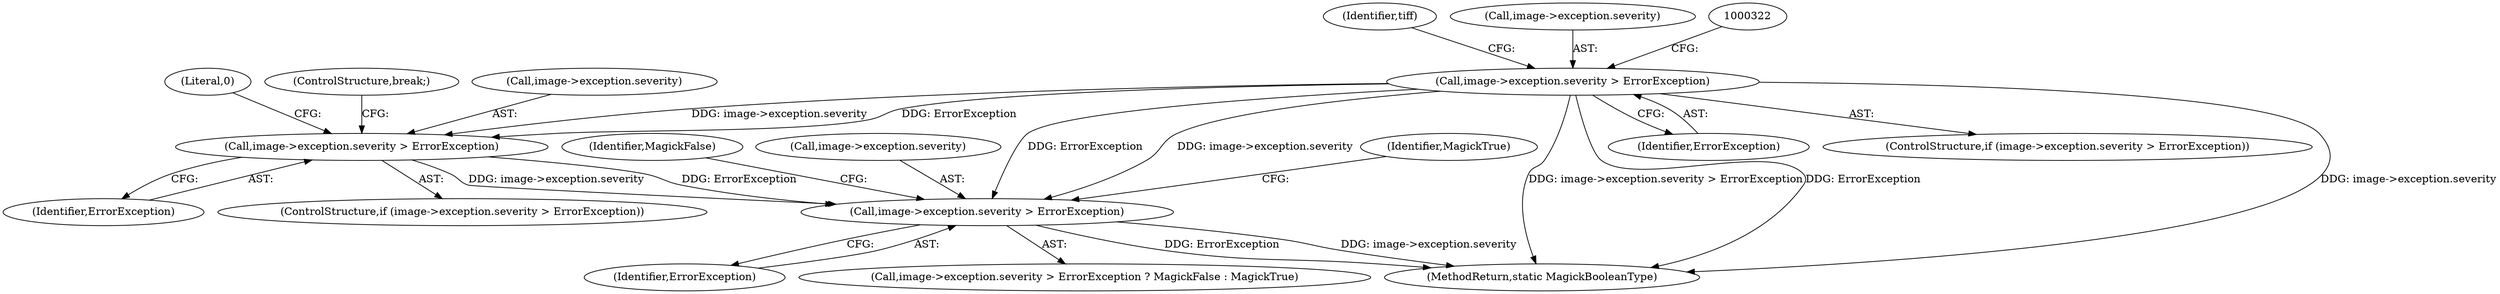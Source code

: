 digraph "0_ImageMagick6_3c53413eb544cc567309b4c86485eae43e956112@pointer" {
"1000309" [label="(Call,image->exception.severity > ErrorException)"];
"1002885" [label="(Call,image->exception.severity > ErrorException)"];
"1002939" [label="(Call,image->exception.severity > ErrorException)"];
"1002895" [label="(Literal,0)"];
"1000309" [label="(Call,image->exception.severity > ErrorException)"];
"1002947" [label="(Identifier,MagickTrue)"];
"1002948" [label="(MethodReturn,static MagickBooleanType)"];
"1002892" [label="(ControlStructure,break;)"];
"1000315" [label="(Identifier,ErrorException)"];
"1000318" [label="(Identifier,tiff)"];
"1002884" [label="(ControlStructure,if (image->exception.severity > ErrorException))"];
"1002945" [label="(Identifier,ErrorException)"];
"1002946" [label="(Identifier,MagickFalse)"];
"1002940" [label="(Call,image->exception.severity)"];
"1002891" [label="(Identifier,ErrorException)"];
"1002885" [label="(Call,image->exception.severity > ErrorException)"];
"1002938" [label="(Call,image->exception.severity > ErrorException ? MagickFalse : MagickTrue)"];
"1002939" [label="(Call,image->exception.severity > ErrorException)"];
"1002886" [label="(Call,image->exception.severity)"];
"1000310" [label="(Call,image->exception.severity)"];
"1000308" [label="(ControlStructure,if (image->exception.severity > ErrorException))"];
"1000309" -> "1000308"  [label="AST: "];
"1000309" -> "1000315"  [label="CFG: "];
"1000310" -> "1000309"  [label="AST: "];
"1000315" -> "1000309"  [label="AST: "];
"1000318" -> "1000309"  [label="CFG: "];
"1000322" -> "1000309"  [label="CFG: "];
"1000309" -> "1002948"  [label="DDG: image->exception.severity"];
"1000309" -> "1002948"  [label="DDG: image->exception.severity > ErrorException"];
"1000309" -> "1002948"  [label="DDG: ErrorException"];
"1000309" -> "1002885"  [label="DDG: image->exception.severity"];
"1000309" -> "1002885"  [label="DDG: ErrorException"];
"1000309" -> "1002939"  [label="DDG: image->exception.severity"];
"1000309" -> "1002939"  [label="DDG: ErrorException"];
"1002885" -> "1002884"  [label="AST: "];
"1002885" -> "1002891"  [label="CFG: "];
"1002886" -> "1002885"  [label="AST: "];
"1002891" -> "1002885"  [label="AST: "];
"1002892" -> "1002885"  [label="CFG: "];
"1002895" -> "1002885"  [label="CFG: "];
"1002885" -> "1002939"  [label="DDG: image->exception.severity"];
"1002885" -> "1002939"  [label="DDG: ErrorException"];
"1002939" -> "1002938"  [label="AST: "];
"1002939" -> "1002945"  [label="CFG: "];
"1002940" -> "1002939"  [label="AST: "];
"1002945" -> "1002939"  [label="AST: "];
"1002946" -> "1002939"  [label="CFG: "];
"1002947" -> "1002939"  [label="CFG: "];
"1002939" -> "1002948"  [label="DDG: ErrorException"];
"1002939" -> "1002948"  [label="DDG: image->exception.severity"];
}

